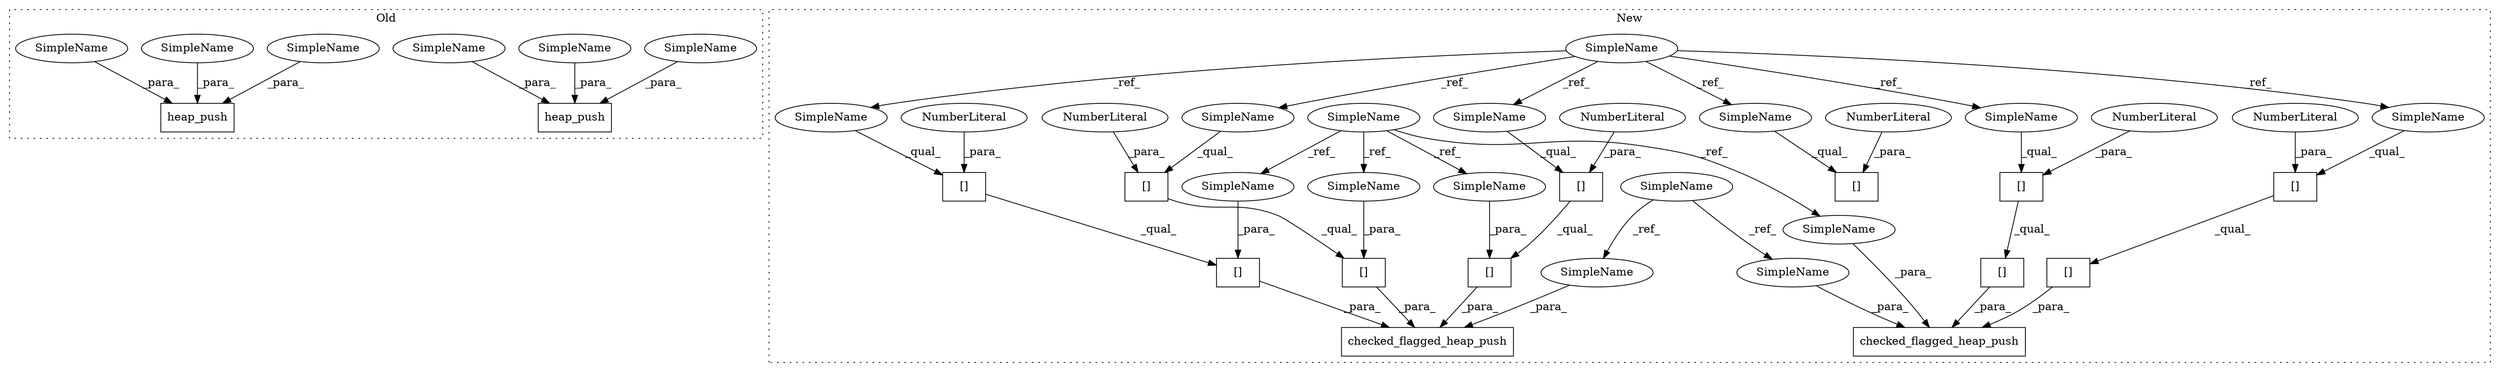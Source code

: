 digraph G {
subgraph cluster0 {
1 [label="heap_push" a="32" s="8941,8982" l="10,1" shape="box"];
13 [label="heap_push" a="32" s="8889,8930" l="10,1" shape="box"];
37 [label="SimpleName" a="42" s="8923" l="3" shape="ellipse"];
38 [label="SimpleName" a="42" s="8971" l="3" shape="ellipse"];
39 [label="SimpleName" a="42" s="8927" l="3" shape="ellipse"];
40 [label="SimpleName" a="42" s="8979" l="3" shape="ellipse"];
41 [label="SimpleName" a="42" s="8951" l="19" shape="ellipse"];
42 [label="SimpleName" a="42" s="8899" l="19" shape="ellipse"];
label = "Old";
style="dotted";
}
subgraph cluster1 {
2 [label="[]" a="2" s="9067,9088" l="20,1" shape="box"];
3 [label="SimpleName" a="42" s="8406" l="19" shape="ellipse"];
4 [label="[]" a="2" s="9095,9116" l="20,1" shape="box"];
5 [label="NumberLiteral" a="34" s="9115" l="1" shape="ellipse"];
6 [label="[]" a="2" s="9095,9121" l="23,1" shape="box"];
7 [label="NumberLiteral" a="34" s="9087" l="1" shape="ellipse"];
8 [label="[]" a="2" s="8915,8936" l="20,1" shape="box"];
9 [label="NumberLiteral" a="34" s="8935" l="1" shape="ellipse"];
10 [label="[]" a="2" s="9067,9093" l="23,1" shape="box"];
11 [label="checked_flagged_heap_push" a="32" s="9013,9130" l="26,1" shape="box"];
12 [label="SimpleName" a="42" s="8801" l="3" shape="ellipse"];
14 [label="[]" a="2" s="8915,8939" l="23,1" shape="box"];
15 [label="SimpleName" a="42" s="8744" l="3" shape="ellipse"];
16 [label="[]" a="2" s="9039,9065" l="23,1" shape="box"];
17 [label="checked_flagged_heap_push" a="32" s="8889,9002" l="26,1" shape="box"];
18 [label="[]" a="2" s="8941,8962" l="20,1" shape="box"];
19 [label="NumberLiteral" a="34" s="8961" l="1" shape="ellipse"];
20 [label="[]" a="2" s="9039,9060" l="20,1" shape="box"];
21 [label="NumberLiteral" a="34" s="9059" l="1" shape="ellipse"];
22 [label="[]" a="2" s="8967,8988" l="20,1" shape="box"];
23 [label="NumberLiteral" a="34" s="8987" l="1" shape="ellipse"];
24 [label="[]" a="2" s="8941,8965" l="23,1" shape="box"];
25 [label="SimpleName" a="42" s="8941" l="19" shape="ellipse"];
26 [label="SimpleName" a="42" s="9067" l="19" shape="ellipse"];
27 [label="SimpleName" a="42" s="8967" l="19" shape="ellipse"];
28 [label="SimpleName" a="42" s="9095" l="19" shape="ellipse"];
29 [label="SimpleName" a="42" s="9039" l="19" shape="ellipse"];
30 [label="SimpleName" a="42" s="8915" l="19" shape="ellipse"];
31 [label="SimpleName" a="42" s="8995" l="3" shape="ellipse"];
32 [label="SimpleName" a="42" s="9118" l="3" shape="ellipse"];
33 [label="SimpleName" a="42" s="9090" l="3" shape="ellipse"];
34 [label="SimpleName" a="42" s="9062" l="3" shape="ellipse"];
35 [label="SimpleName" a="42" s="8999" l="3" shape="ellipse"];
36 [label="SimpleName" a="42" s="9127" l="3" shape="ellipse"];
label = "New";
style="dotted";
}
2 -> 10 [label="_qual_"];
3 -> 25 [label="_ref_"];
3 -> 27 [label="_ref_"];
3 -> 29 [label="_ref_"];
3 -> 30 [label="_ref_"];
3 -> 26 [label="_ref_"];
3 -> 28 [label="_ref_"];
4 -> 6 [label="_qual_"];
5 -> 4 [label="_para_"];
6 -> 11 [label="_para_"];
7 -> 2 [label="_para_"];
8 -> 14 [label="_qual_"];
9 -> 8 [label="_para_"];
10 -> 11 [label="_para_"];
12 -> 35 [label="_ref_"];
12 -> 36 [label="_ref_"];
14 -> 17 [label="_para_"];
15 -> 31 [label="_ref_"];
15 -> 32 [label="_ref_"];
15 -> 34 [label="_ref_"];
15 -> 33 [label="_ref_"];
16 -> 11 [label="_para_"];
18 -> 24 [label="_qual_"];
19 -> 18 [label="_para_"];
20 -> 16 [label="_qual_"];
21 -> 20 [label="_para_"];
23 -> 22 [label="_para_"];
24 -> 17 [label="_para_"];
25 -> 18 [label="_qual_"];
26 -> 2 [label="_qual_"];
27 -> 22 [label="_qual_"];
28 -> 4 [label="_qual_"];
29 -> 20 [label="_qual_"];
30 -> 8 [label="_qual_"];
31 -> 17 [label="_para_"];
32 -> 6 [label="_para_"];
33 -> 10 [label="_para_"];
34 -> 16 [label="_para_"];
35 -> 17 [label="_para_"];
36 -> 11 [label="_para_"];
37 -> 13 [label="_para_"];
38 -> 1 [label="_para_"];
39 -> 13 [label="_para_"];
40 -> 1 [label="_para_"];
41 -> 1 [label="_para_"];
42 -> 13 [label="_para_"];
}